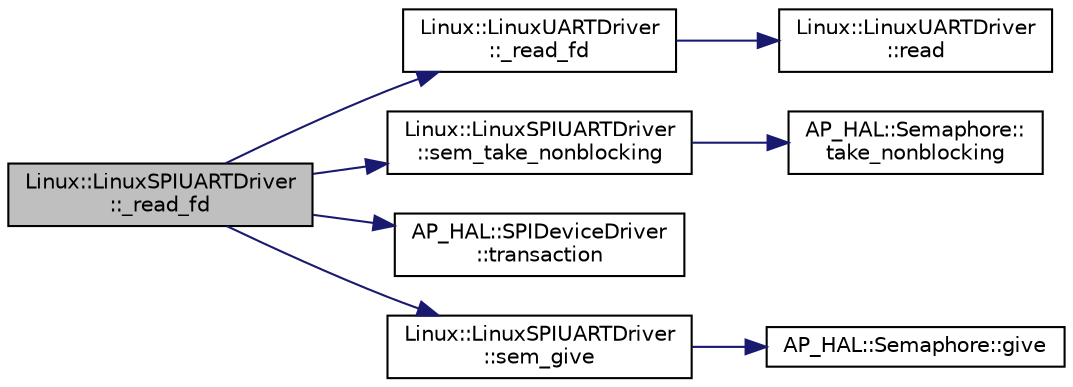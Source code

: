 digraph "Linux::LinuxSPIUARTDriver::_read_fd"
{
 // INTERACTIVE_SVG=YES
  edge [fontname="Helvetica",fontsize="10",labelfontname="Helvetica",labelfontsize="10"];
  node [fontname="Helvetica",fontsize="10",shape=record];
  rankdir="LR";
  Node1 [label="Linux::LinuxSPIUARTDriver\l::_read_fd",height=0.2,width=0.4,color="black", fillcolor="grey75", style="filled" fontcolor="black"];
  Node1 -> Node2 [color="midnightblue",fontsize="10",style="solid",fontname="Helvetica"];
  Node2 [label="Linux::LinuxUARTDriver\l::_read_fd",height=0.2,width=0.4,color="black", fillcolor="white", style="filled",URL="$classLinux_1_1LinuxUARTDriver.html#aa1980b215d66416b2110e26ec7e5fd2e"];
  Node2 -> Node3 [color="midnightblue",fontsize="10",style="solid",fontname="Helvetica"];
  Node3 [label="Linux::LinuxUARTDriver\l::read",height=0.2,width=0.4,color="black", fillcolor="white", style="filled",URL="$classLinux_1_1LinuxUARTDriver.html#a0047c2c25a1c64e0a80f15d6a3fa00da"];
  Node1 -> Node4 [color="midnightblue",fontsize="10",style="solid",fontname="Helvetica"];
  Node4 [label="Linux::LinuxSPIUARTDriver\l::sem_take_nonblocking",height=0.2,width=0.4,color="black", fillcolor="white", style="filled",URL="$classLinux_1_1LinuxSPIUARTDriver.html#a333f7c157d79a4d32c292c3e8412f11e"];
  Node4 -> Node5 [color="midnightblue",fontsize="10",style="solid",fontname="Helvetica"];
  Node5 [label="AP_HAL::Semaphore::\ltake_nonblocking",height=0.2,width=0.4,color="black", fillcolor="white", style="filled",URL="$classAP__HAL_1_1Semaphore.html#a266e91db5eecb64d8b934d09f5e972cf"];
  Node1 -> Node6 [color="midnightblue",fontsize="10",style="solid",fontname="Helvetica"];
  Node6 [label="AP_HAL::SPIDeviceDriver\l::transaction",height=0.2,width=0.4,color="black", fillcolor="white", style="filled",URL="$classAP__HAL_1_1SPIDeviceDriver.html#a3ff2614355f59ee6712d345792f12cb9"];
  Node1 -> Node7 [color="midnightblue",fontsize="10",style="solid",fontname="Helvetica"];
  Node7 [label="Linux::LinuxSPIUARTDriver\l::sem_give",height=0.2,width=0.4,color="black", fillcolor="white", style="filled",URL="$classLinux_1_1LinuxSPIUARTDriver.html#a5bc8250221023ba5463956c376812b58"];
  Node7 -> Node8 [color="midnightblue",fontsize="10",style="solid",fontname="Helvetica"];
  Node8 [label="AP_HAL::Semaphore::give",height=0.2,width=0.4,color="black", fillcolor="white", style="filled",URL="$classAP__HAL_1_1Semaphore.html#afcdbf03d5bea9d83037acc93bfaea7ce"];
}
